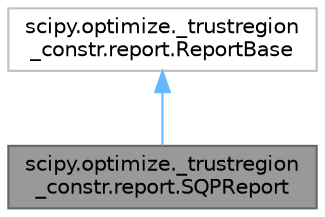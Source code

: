 digraph "scipy.optimize._trustregion_constr.report.SQPReport"
{
 // LATEX_PDF_SIZE
  bgcolor="transparent";
  edge [fontname=Helvetica,fontsize=10,labelfontname=Helvetica,labelfontsize=10];
  node [fontname=Helvetica,fontsize=10,shape=box,height=0.2,width=0.4];
  Node1 [id="Node000001",label="scipy.optimize._trustregion\l_constr.report.SQPReport",height=0.2,width=0.4,color="gray40", fillcolor="grey60", style="filled", fontcolor="black",tooltip=" "];
  Node2 -> Node1 [id="edge1_Node000001_Node000002",dir="back",color="steelblue1",style="solid",tooltip=" "];
  Node2 [id="Node000002",label="scipy.optimize._trustregion\l_constr.report.ReportBase",height=0.2,width=0.4,color="grey75", fillcolor="white", style="filled",URL="$db/dec/classscipy_1_1optimize_1_1__trustregion__constr_1_1report_1_1ReportBase.html",tooltip=" "];
}
